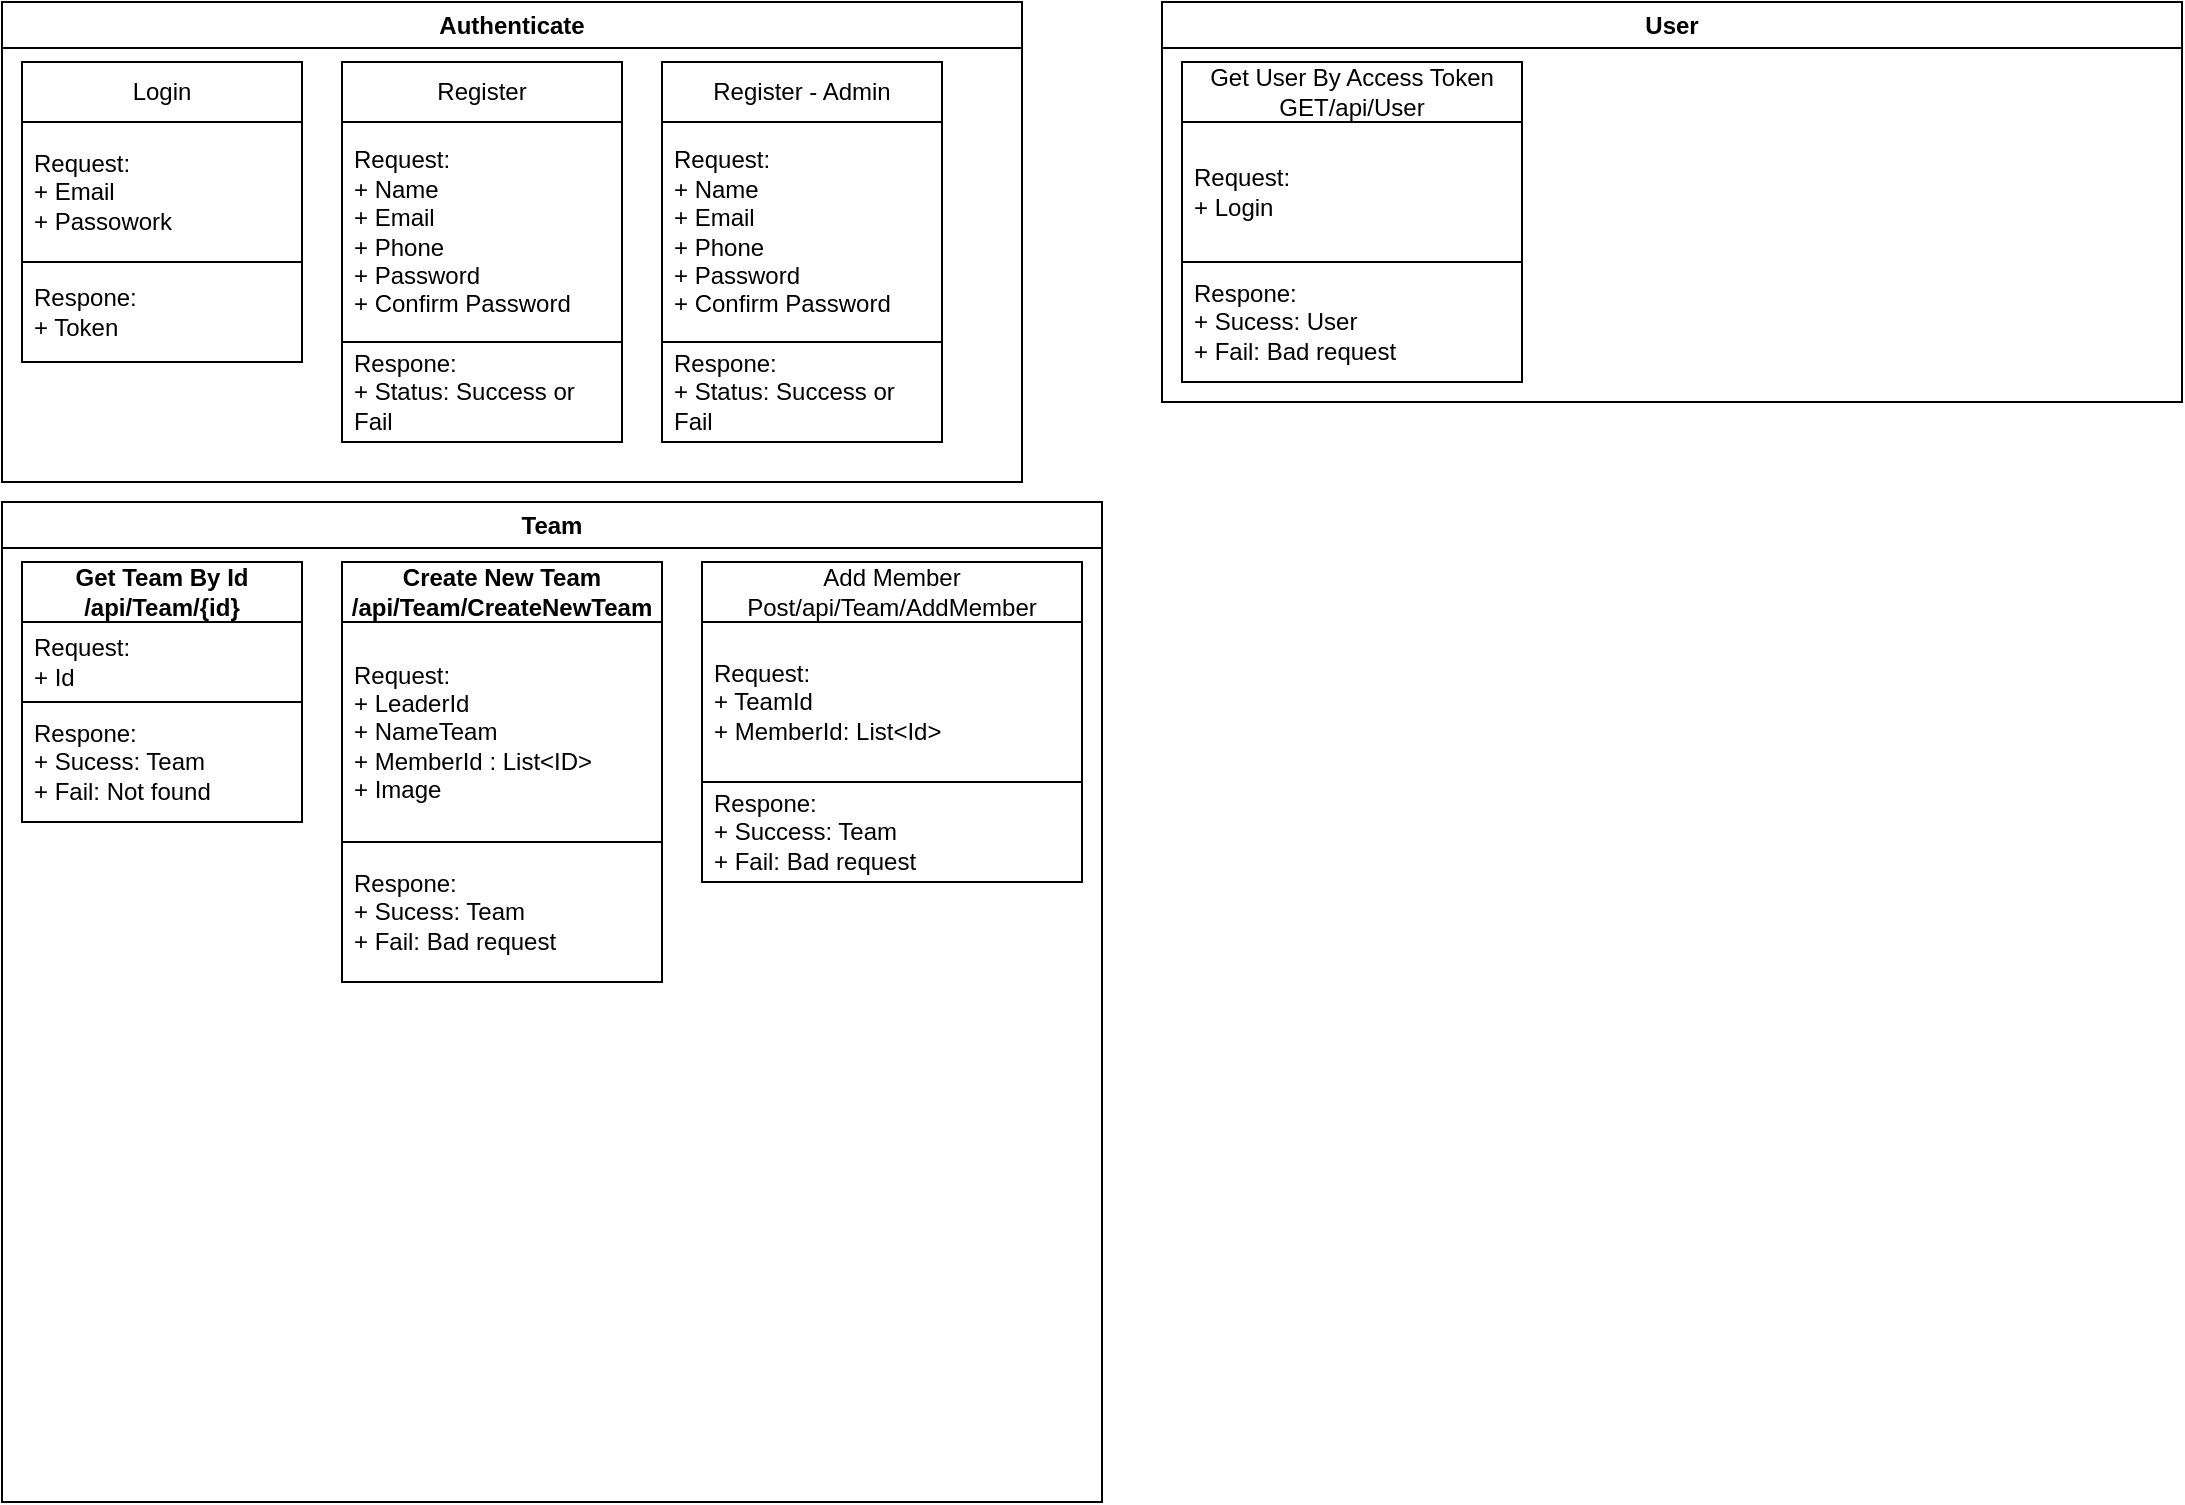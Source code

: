 <mxfile version="22.1.11" type="github">
  <diagram name="Trang-1" id="XOwnt1r5eJL68hhTVcDf">
    <mxGraphModel dx="1050" dy="557" grid="1" gridSize="10" guides="1" tooltips="1" connect="1" arrows="1" fold="1" page="1" pageScale="1" pageWidth="1200" pageHeight="1600" math="0" shadow="0">
      <root>
        <mxCell id="0" />
        <mxCell id="1" parent="0" />
        <mxCell id="lVbZZnL02DSaKBshp1AG-33" value="Authenticate" style="swimlane;whiteSpace=wrap;html=1;labelBackgroundColor=none;labelBorderColor=none;gradientColor=none;swimlaneFillColor=default;" parent="1" vertex="1">
          <mxGeometry x="20" y="20" width="510" height="240" as="geometry" />
        </mxCell>
        <mxCell id="lVbZZnL02DSaKBshp1AG-24" value="Login" style="swimlane;fontStyle=0;childLayout=stackLayout;horizontal=1;startSize=30;horizontalStack=0;resizeParent=1;resizeParentMax=0;resizeLast=0;collapsible=1;marginBottom=0;whiteSpace=wrap;html=1;" parent="lVbZZnL02DSaKBshp1AG-33" vertex="1">
          <mxGeometry x="10" y="30" width="140" height="150" as="geometry" />
        </mxCell>
        <mxCell id="lVbZZnL02DSaKBshp1AG-25" value="Request:&lt;br&gt;+ Email&lt;br&gt;+ Passowork" style="text;strokeColor=none;fillColor=none;align=left;verticalAlign=middle;spacingLeft=4;spacingRight=4;overflow=hidden;points=[[0,0.5],[1,0.5]];portConstraint=eastwest;rotatable=0;whiteSpace=wrap;html=1;" parent="lVbZZnL02DSaKBshp1AG-24" vertex="1">
          <mxGeometry y="30" width="140" height="70" as="geometry" />
        </mxCell>
        <mxCell id="lVbZZnL02DSaKBshp1AG-30" value="Respone:&lt;br&gt;+ Token" style="text;strokeColor=default;fillColor=none;align=left;verticalAlign=middle;spacingLeft=4;spacingRight=4;overflow=hidden;points=[[0,0.5],[1,0.5]];portConstraint=eastwest;rotatable=0;whiteSpace=wrap;html=1;labelBackgroundColor=none;labelBorderColor=none;" parent="lVbZZnL02DSaKBshp1AG-24" vertex="1">
          <mxGeometry y="100" width="140" height="50" as="geometry" />
        </mxCell>
        <mxCell id="lVbZZnL02DSaKBshp1AG-34" value="Register" style="swimlane;fontStyle=0;childLayout=stackLayout;horizontal=1;startSize=30;horizontalStack=0;resizeParent=1;resizeParentMax=0;resizeLast=0;collapsible=1;marginBottom=0;whiteSpace=wrap;html=1;" parent="lVbZZnL02DSaKBshp1AG-33" vertex="1">
          <mxGeometry x="170" y="30" width="140" height="190" as="geometry" />
        </mxCell>
        <mxCell id="lVbZZnL02DSaKBshp1AG-35" value="Request:&lt;br&gt;+ Name&lt;br&gt;+ Email&lt;br&gt;+ Phone&lt;br&gt;+ Password&lt;br&gt;+ Confirm Password" style="text;strokeColor=none;fillColor=none;align=left;verticalAlign=middle;spacingLeft=4;spacingRight=4;overflow=hidden;points=[[0,0.5],[1,0.5]];portConstraint=eastwest;rotatable=0;whiteSpace=wrap;html=1;" parent="lVbZZnL02DSaKBshp1AG-34" vertex="1">
          <mxGeometry y="30" width="140" height="110" as="geometry" />
        </mxCell>
        <mxCell id="lVbZZnL02DSaKBshp1AG-36" value="Respone:&lt;br&gt;+ Status: Success or Fail" style="text;strokeColor=default;fillColor=none;align=left;verticalAlign=middle;spacingLeft=4;spacingRight=4;overflow=hidden;points=[[0,0.5],[1,0.5]];portConstraint=eastwest;rotatable=0;whiteSpace=wrap;html=1;labelBackgroundColor=none;labelBorderColor=none;" parent="lVbZZnL02DSaKBshp1AG-34" vertex="1">
          <mxGeometry y="140" width="140" height="50" as="geometry" />
        </mxCell>
        <mxCell id="lVbZZnL02DSaKBshp1AG-38" value="Register - Admin" style="swimlane;fontStyle=0;childLayout=stackLayout;horizontal=1;startSize=30;horizontalStack=0;resizeParent=1;resizeParentMax=0;resizeLast=0;collapsible=1;marginBottom=0;whiteSpace=wrap;html=1;" parent="lVbZZnL02DSaKBshp1AG-33" vertex="1">
          <mxGeometry x="330" y="30" width="140" height="190" as="geometry" />
        </mxCell>
        <mxCell id="lVbZZnL02DSaKBshp1AG-39" value="Request:&lt;br&gt;+ Name&lt;br&gt;+ Email&lt;br&gt;+ Phone&lt;br&gt;+ Password&lt;br&gt;+ Confirm Password" style="text;strokeColor=none;fillColor=none;align=left;verticalAlign=middle;spacingLeft=4;spacingRight=4;overflow=hidden;points=[[0,0.5],[1,0.5]];portConstraint=eastwest;rotatable=0;whiteSpace=wrap;html=1;" parent="lVbZZnL02DSaKBshp1AG-38" vertex="1">
          <mxGeometry y="30" width="140" height="110" as="geometry" />
        </mxCell>
        <mxCell id="lVbZZnL02DSaKBshp1AG-40" value="Respone:&lt;br&gt;+ Status: Success or Fail" style="text;strokeColor=default;fillColor=none;align=left;verticalAlign=middle;spacingLeft=4;spacingRight=4;overflow=hidden;points=[[0,0.5],[1,0.5]];portConstraint=eastwest;rotatable=0;whiteSpace=wrap;html=1;labelBackgroundColor=none;labelBorderColor=none;" parent="lVbZZnL02DSaKBshp1AG-38" vertex="1">
          <mxGeometry y="140" width="140" height="50" as="geometry" />
        </mxCell>
        <mxCell id="lVbZZnL02DSaKBshp1AG-41" value="Team" style="swimlane;whiteSpace=wrap;html=1;labelBackgroundColor=none;labelBorderColor=none;gradientColor=none;swimlaneFillColor=default;" parent="1" vertex="1">
          <mxGeometry x="20" y="270" width="550" height="500" as="geometry" />
        </mxCell>
        <mxCell id="lVbZZnL02DSaKBshp1AG-42" value="Get Team By Id&lt;br&gt;/api/Team/{id}" style="swimlane;fontStyle=1;childLayout=stackLayout;horizontal=1;startSize=30;horizontalStack=0;resizeParent=1;resizeParentMax=0;resizeLast=0;collapsible=1;marginBottom=0;whiteSpace=wrap;html=1;" parent="lVbZZnL02DSaKBshp1AG-41" vertex="1">
          <mxGeometry x="10" y="30" width="140" height="130" as="geometry" />
        </mxCell>
        <mxCell id="lVbZZnL02DSaKBshp1AG-43" value="Request:&lt;br&gt;+ Id" style="text;strokeColor=none;fillColor=none;align=left;verticalAlign=middle;spacingLeft=4;spacingRight=4;overflow=hidden;points=[[0,0.5],[1,0.5]];portConstraint=eastwest;rotatable=0;whiteSpace=wrap;html=1;" parent="lVbZZnL02DSaKBshp1AG-42" vertex="1">
          <mxGeometry y="30" width="140" height="40" as="geometry" />
        </mxCell>
        <mxCell id="lVbZZnL02DSaKBshp1AG-44" value="Respone:&lt;br&gt;+ Sucess: Team&lt;br&gt;+ Fail: Not found" style="text;strokeColor=default;fillColor=none;align=left;verticalAlign=middle;spacingLeft=4;spacingRight=4;overflow=hidden;points=[[0,0.5],[1,0.5]];portConstraint=eastwest;rotatable=0;whiteSpace=wrap;html=1;labelBackgroundColor=none;labelBorderColor=none;" parent="lVbZZnL02DSaKBshp1AG-42" vertex="1">
          <mxGeometry y="70" width="140" height="60" as="geometry" />
        </mxCell>
        <mxCell id="lVbZZnL02DSaKBshp1AG-45" value="Create New Team&lt;br&gt;/api/Team/CreateNewTeam" style="swimlane;fontStyle=1;childLayout=stackLayout;horizontal=1;startSize=30;horizontalStack=0;resizeParent=1;resizeParentMax=0;resizeLast=0;collapsible=1;marginBottom=0;whiteSpace=wrap;html=1;" parent="lVbZZnL02DSaKBshp1AG-41" vertex="1">
          <mxGeometry x="170" y="30" width="160" height="210" as="geometry" />
        </mxCell>
        <mxCell id="lVbZZnL02DSaKBshp1AG-46" value="Request:&lt;br&gt;+ LeaderId&lt;br&gt;+ NameTeam&lt;br&gt;+ MemberId : List&amp;lt;ID&amp;gt;&lt;br&gt;+ Image" style="text;strokeColor=none;fillColor=none;align=left;verticalAlign=middle;spacingLeft=4;spacingRight=4;overflow=hidden;points=[[0,0.5],[1,0.5]];portConstraint=eastwest;rotatable=0;whiteSpace=wrap;html=1;" parent="lVbZZnL02DSaKBshp1AG-45" vertex="1">
          <mxGeometry y="30" width="160" height="110" as="geometry" />
        </mxCell>
        <mxCell id="lVbZZnL02DSaKBshp1AG-47" value="Respone:&lt;br&gt;+ Sucess: Team&lt;br&gt;+ Fail: Bad request" style="text;strokeColor=default;fillColor=none;align=left;verticalAlign=middle;spacingLeft=4;spacingRight=4;overflow=hidden;points=[[0,0.5],[1,0.5]];portConstraint=eastwest;rotatable=0;whiteSpace=wrap;html=1;labelBackgroundColor=none;labelBorderColor=none;" parent="lVbZZnL02DSaKBshp1AG-45" vertex="1">
          <mxGeometry y="140" width="160" height="70" as="geometry" />
        </mxCell>
        <mxCell id="lVbZZnL02DSaKBshp1AG-48" value="Add Member&lt;br&gt;Post/api/Team/AddMember" style="swimlane;fontStyle=0;childLayout=stackLayout;horizontal=1;startSize=30;horizontalStack=0;resizeParent=1;resizeParentMax=0;resizeLast=0;collapsible=1;marginBottom=0;whiteSpace=wrap;html=1;" parent="lVbZZnL02DSaKBshp1AG-41" vertex="1">
          <mxGeometry x="350" y="30" width="190" height="160" as="geometry" />
        </mxCell>
        <mxCell id="lVbZZnL02DSaKBshp1AG-49" value="Request:&lt;br&gt;+ TeamId&lt;br&gt;+ MemberId: List&amp;lt;Id&amp;gt;" style="text;strokeColor=none;fillColor=none;align=left;verticalAlign=middle;spacingLeft=4;spacingRight=4;overflow=hidden;points=[[0,0.5],[1,0.5]];portConstraint=eastwest;rotatable=0;whiteSpace=wrap;html=1;" parent="lVbZZnL02DSaKBshp1AG-48" vertex="1">
          <mxGeometry y="30" width="190" height="80" as="geometry" />
        </mxCell>
        <mxCell id="lVbZZnL02DSaKBshp1AG-50" value="Respone:&lt;br&gt;+ Success: Team&lt;br&gt;+ Fail: Bad request" style="text;strokeColor=default;fillColor=none;align=left;verticalAlign=middle;spacingLeft=4;spacingRight=4;overflow=hidden;points=[[0,0.5],[1,0.5]];portConstraint=eastwest;rotatable=0;whiteSpace=wrap;html=1;labelBackgroundColor=none;labelBorderColor=none;" parent="lVbZZnL02DSaKBshp1AG-48" vertex="1">
          <mxGeometry y="110" width="190" height="50" as="geometry" />
        </mxCell>
        <mxCell id="xmV70vcu-xuBGsjP_1VR-1" value="User" style="swimlane;whiteSpace=wrap;html=1;labelBackgroundColor=none;labelBorderColor=none;gradientColor=none;swimlaneFillColor=default;" vertex="1" parent="1">
          <mxGeometry x="600" y="20" width="510" height="200" as="geometry" />
        </mxCell>
        <mxCell id="xmV70vcu-xuBGsjP_1VR-2" value="Get User By Access Token&lt;br&gt;GET/api/User" style="swimlane;fontStyle=0;childLayout=stackLayout;horizontal=1;startSize=30;horizontalStack=0;resizeParent=1;resizeParentMax=0;resizeLast=0;collapsible=1;marginBottom=0;whiteSpace=wrap;html=1;" vertex="1" parent="xmV70vcu-xuBGsjP_1VR-1">
          <mxGeometry x="10" y="30" width="170" height="160" as="geometry" />
        </mxCell>
        <mxCell id="xmV70vcu-xuBGsjP_1VR-3" value="Request:&lt;br&gt;+ Login" style="text;strokeColor=none;fillColor=none;align=left;verticalAlign=middle;spacingLeft=4;spacingRight=4;overflow=hidden;points=[[0,0.5],[1,0.5]];portConstraint=eastwest;rotatable=0;whiteSpace=wrap;html=1;" vertex="1" parent="xmV70vcu-xuBGsjP_1VR-2">
          <mxGeometry y="30" width="170" height="70" as="geometry" />
        </mxCell>
        <mxCell id="xmV70vcu-xuBGsjP_1VR-4" value="Respone:&lt;br&gt;+ Sucess: User&lt;br&gt;+ Fail: Bad request" style="text;strokeColor=default;fillColor=none;align=left;verticalAlign=middle;spacingLeft=4;spacingRight=4;overflow=hidden;points=[[0,0.5],[1,0.5]];portConstraint=eastwest;rotatable=0;whiteSpace=wrap;html=1;labelBackgroundColor=none;labelBorderColor=none;" vertex="1" parent="xmV70vcu-xuBGsjP_1VR-2">
          <mxGeometry y="100" width="170" height="60" as="geometry" />
        </mxCell>
      </root>
    </mxGraphModel>
  </diagram>
</mxfile>
